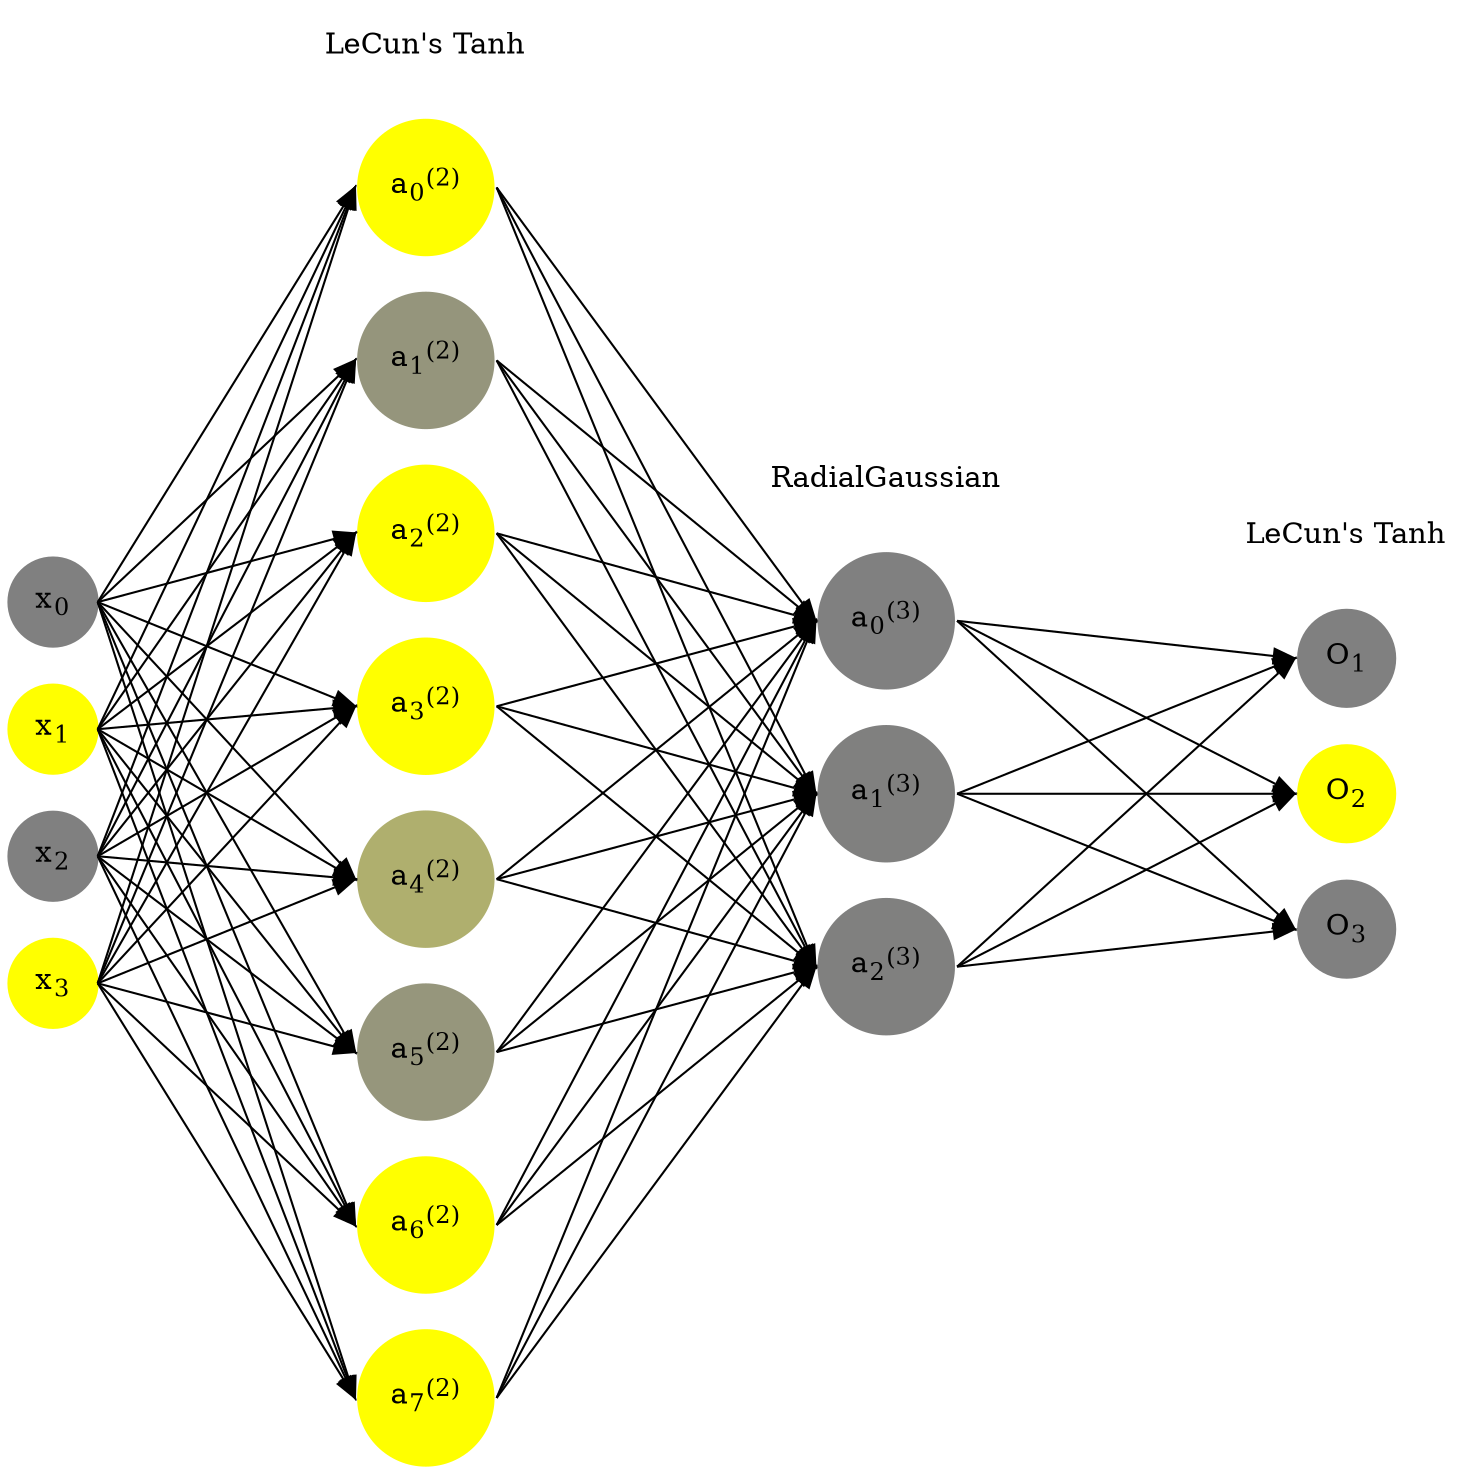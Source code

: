 digraph G {
	rankdir = LR;
	splines=false;
	edge[style=invis];
	ranksep= 1.4;
	{
	node [shape=circle, color="0.1667, 0.0, 0.5", style=filled, fillcolor="0.1667, 0.0, 0.5"];
	x0 [label=<x<sub>0</sub>>];
	}
	{
	node [shape=circle, color="0.1667, 1.0, 1.0", style=filled, fillcolor="0.1667, 1.0, 1.0"];
	x1 [label=<x<sub>1</sub>>];
	}
	{
	node [shape=circle, color="0.1667, 0.0, 0.5", style=filled, fillcolor="0.1667, 0.0, 0.5"];
	x2 [label=<x<sub>2</sub>>];
	}
	{
	node [shape=circle, color="0.1667, 1.0, 1.0", style=filled, fillcolor="0.1667, 1.0, 1.0"];
	x3 [label=<x<sub>3</sub>>];
	}
	{
	node [shape=circle, color="0.1667, 1.181419, 1.090709", style=filled, fillcolor="0.1667, 1.181419, 1.090709"];
	a02 [label=<a<sub>0</sub><sup>(2)</sup>>];
	}
	{
	node [shape=circle, color="0.1667, 0.169706, 0.584853", style=filled, fillcolor="0.1667, 0.169706, 0.584853"];
	a12 [label=<a<sub>1</sub><sup>(2)</sup>>];
	}
	{
	node [shape=circle, color="0.1667, 1.464846, 1.232423", style=filled, fillcolor="0.1667, 1.464846, 1.232423"];
	a22 [label=<a<sub>2</sub><sup>(2)</sup>>];
	}
	{
	node [shape=circle, color="0.1667, 1.614003, 1.307002", style=filled, fillcolor="0.1667, 1.614003, 1.307002"];
	a32 [label=<a<sub>3</sub><sup>(2)</sup>>];
	}
	{
	node [shape=circle, color="0.1667, 0.370753, 0.685377", style=filled, fillcolor="0.1667, 0.370753, 0.685377"];
	a42 [label=<a<sub>4</sub><sup>(2)</sup>>];
	}
	{
	node [shape=circle, color="0.1667, 0.172281, 0.586141", style=filled, fillcolor="0.1667, 0.172281, 0.586141"];
	a52 [label=<a<sub>5</sub><sup>(2)</sup>>];
	}
	{
	node [shape=circle, color="0.1667, 1.145847, 1.072923", style=filled, fillcolor="0.1667, 1.145847, 1.072923"];
	a62 [label=<a<sub>6</sub><sup>(2)</sup>>];
	}
	{
	node [shape=circle, color="0.1667, 1.347885, 1.173943", style=filled, fillcolor="0.1667, 1.347885, 1.173943"];
	a72 [label=<a<sub>7</sub><sup>(2)</sup>>];
	}
	{
	node [shape=circle, color="0.1667, 0.000000, 0.500000", style=filled, fillcolor="0.1667, 0.000000, 0.500000"];
	a03 [label=<a<sub>0</sub><sup>(3)</sup>>];
	}
	{
	node [shape=circle, color="0.1667, 0.001925, 0.500963", style=filled, fillcolor="0.1667, 0.001925, 0.500963"];
	a13 [label=<a<sub>1</sub><sup>(3)</sup>>];
	}
	{
	node [shape=circle, color="0.1667, 0.000011, 0.500005", style=filled, fillcolor="0.1667, 0.000011, 0.500005"];
	a23 [label=<a<sub>2</sub><sup>(3)</sup>>];
	}
	{
	node [shape=circle, color="0.1667, 0.0, 0.5", style=filled, fillcolor="0.1667, 0.0, 0.5"];
	O1 [label=<O<sub>1</sub>>];
	}
	{
	node [shape=circle, color="0.1667, 1.0, 1.0", style=filled, fillcolor="0.1667, 1.0, 1.0"];
	O2 [label=<O<sub>2</sub>>];
	}
	{
	node [shape=circle, color="0.1667, 0.0, 0.5", style=filled, fillcolor="0.1667, 0.0, 0.5"];
	O3 [label=<O<sub>3</sub>>];
	}
	{
	rank=same;
	x0->x1->x2->x3;
	}
	{
	rank=same;
	a02->a12->a22->a32->a42->a52->a62->a72;
	}
	{
	rank=same;
	a03->a13->a23;
	}
	{
	rank=same;
	O1->O2->O3;
	}
	l1 [shape=plaintext,label="LeCun's Tanh"];
	l1->a02;
	{rank=same; l1;a02};
	l2 [shape=plaintext,label="RadialGaussian"];
	l2->a03;
	{rank=same; l2;a03};
	l3 [shape=plaintext,label="LeCun's Tanh"];
	l3->O1;
	{rank=same; l3;O1};
edge[style=solid, tailport=e, headport=w];
	{x0;x1;x2;x3} -> {a02;a12;a22;a32;a42;a52;a62;a72};
	{a02;a12;a22;a32;a42;a52;a62;a72} -> {a03;a13;a23};
	{a03;a13;a23} -> {O1,O2,O3};
}